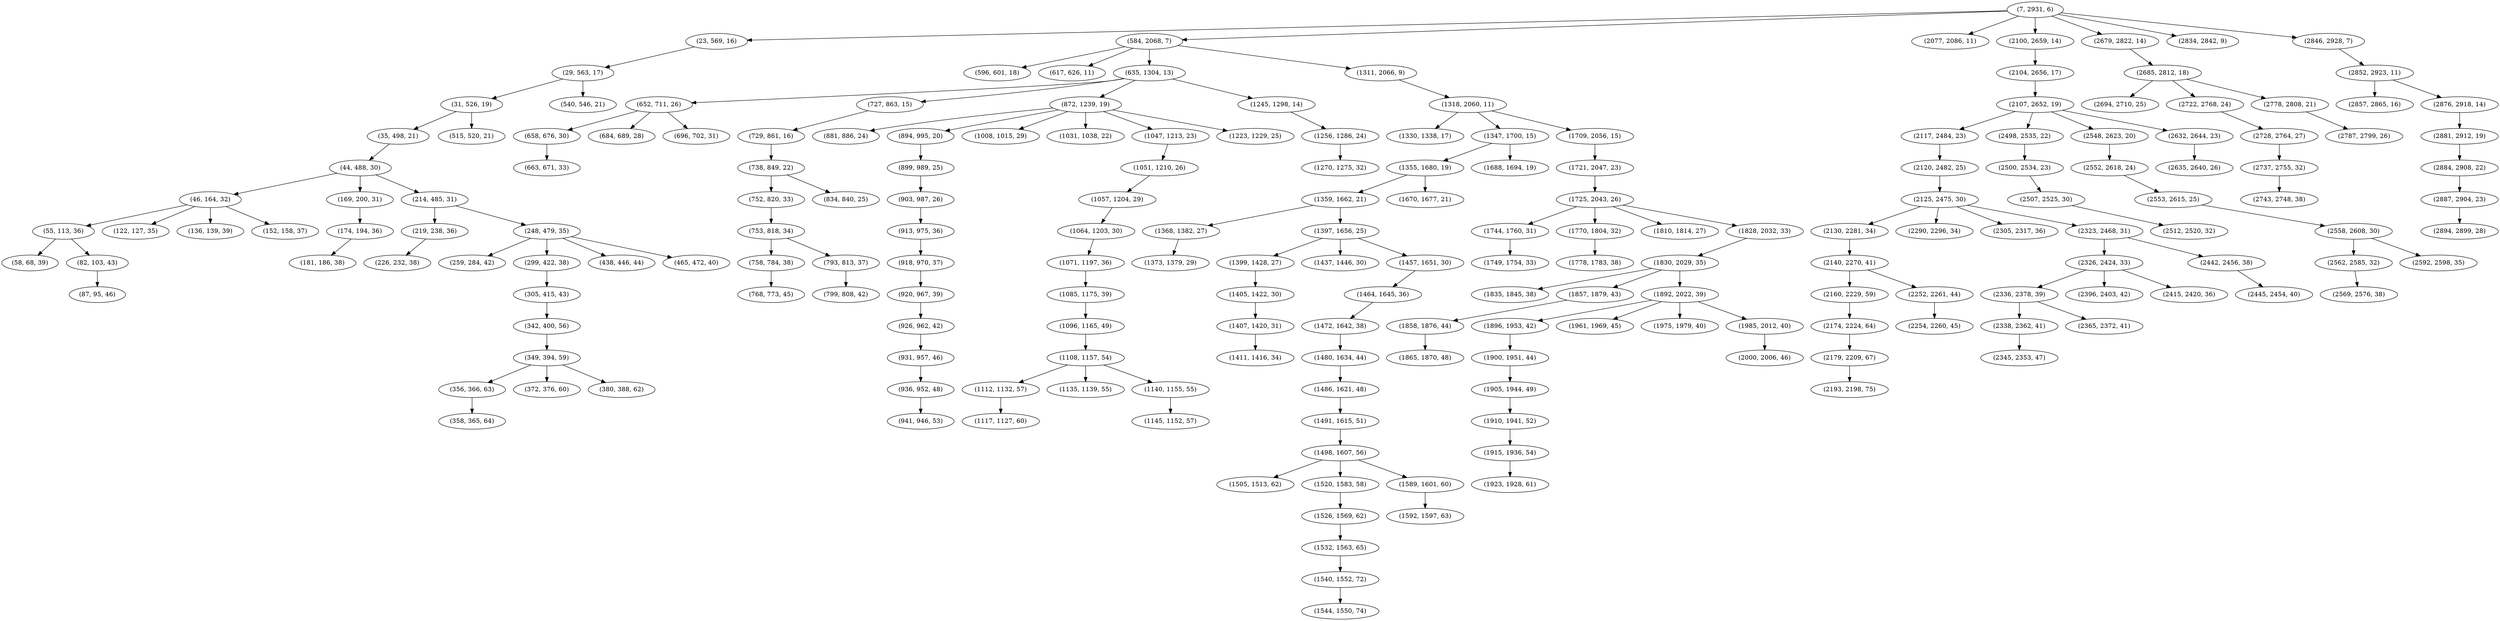 digraph tree {
    "(7, 2931, 6)";
    "(23, 569, 16)";
    "(29, 563, 17)";
    "(31, 526, 19)";
    "(35, 498, 21)";
    "(44, 488, 30)";
    "(46, 164, 32)";
    "(55, 113, 36)";
    "(58, 68, 39)";
    "(82, 103, 43)";
    "(87, 95, 46)";
    "(122, 127, 35)";
    "(136, 139, 39)";
    "(152, 158, 37)";
    "(169, 200, 31)";
    "(174, 194, 36)";
    "(181, 186, 38)";
    "(214, 485, 31)";
    "(219, 238, 36)";
    "(226, 232, 38)";
    "(248, 479, 35)";
    "(259, 284, 42)";
    "(299, 422, 38)";
    "(305, 415, 43)";
    "(342, 400, 56)";
    "(349, 394, 59)";
    "(356, 366, 63)";
    "(358, 365, 64)";
    "(372, 376, 60)";
    "(380, 388, 62)";
    "(438, 446, 44)";
    "(465, 472, 40)";
    "(515, 520, 21)";
    "(540, 546, 21)";
    "(584, 2068, 7)";
    "(596, 601, 18)";
    "(617, 626, 11)";
    "(635, 1304, 13)";
    "(652, 711, 26)";
    "(658, 676, 30)";
    "(663, 671, 33)";
    "(684, 689, 28)";
    "(696, 702, 31)";
    "(727, 863, 15)";
    "(729, 861, 16)";
    "(738, 849, 22)";
    "(752, 820, 33)";
    "(753, 818, 34)";
    "(758, 784, 38)";
    "(768, 773, 45)";
    "(793, 813, 37)";
    "(799, 808, 42)";
    "(834, 840, 25)";
    "(872, 1239, 19)";
    "(881, 886, 24)";
    "(894, 995, 20)";
    "(899, 989, 25)";
    "(903, 987, 26)";
    "(913, 975, 36)";
    "(918, 970, 37)";
    "(920, 967, 39)";
    "(926, 962, 42)";
    "(931, 957, 46)";
    "(936, 952, 48)";
    "(941, 946, 53)";
    "(1008, 1015, 29)";
    "(1031, 1038, 22)";
    "(1047, 1213, 23)";
    "(1051, 1210, 26)";
    "(1057, 1204, 29)";
    "(1064, 1203, 30)";
    "(1071, 1197, 36)";
    "(1085, 1175, 39)";
    "(1096, 1165, 49)";
    "(1108, 1157, 54)";
    "(1112, 1132, 57)";
    "(1117, 1127, 60)";
    "(1135, 1139, 55)";
    "(1140, 1155, 55)";
    "(1145, 1152, 57)";
    "(1223, 1229, 25)";
    "(1245, 1298, 14)";
    "(1256, 1286, 24)";
    "(1270, 1275, 32)";
    "(1311, 2066, 9)";
    "(1318, 2060, 11)";
    "(1330, 1338, 17)";
    "(1347, 1700, 15)";
    "(1355, 1680, 19)";
    "(1359, 1662, 21)";
    "(1368, 1382, 27)";
    "(1373, 1379, 29)";
    "(1397, 1656, 25)";
    "(1399, 1428, 27)";
    "(1405, 1422, 30)";
    "(1407, 1420, 31)";
    "(1411, 1416, 34)";
    "(1437, 1446, 30)";
    "(1457, 1651, 30)";
    "(1464, 1645, 36)";
    "(1472, 1642, 38)";
    "(1480, 1634, 44)";
    "(1486, 1621, 48)";
    "(1491, 1615, 51)";
    "(1498, 1607, 56)";
    "(1505, 1513, 62)";
    "(1520, 1583, 58)";
    "(1526, 1569, 62)";
    "(1532, 1563, 65)";
    "(1540, 1552, 72)";
    "(1544, 1550, 74)";
    "(1589, 1601, 60)";
    "(1592, 1597, 63)";
    "(1670, 1677, 21)";
    "(1688, 1694, 19)";
    "(1709, 2056, 15)";
    "(1721, 2047, 23)";
    "(1725, 2043, 26)";
    "(1744, 1760, 31)";
    "(1749, 1754, 33)";
    "(1770, 1804, 32)";
    "(1778, 1783, 38)";
    "(1810, 1814, 27)";
    "(1828, 2032, 33)";
    "(1830, 2029, 35)";
    "(1835, 1845, 38)";
    "(1857, 1879, 43)";
    "(1858, 1876, 44)";
    "(1865, 1870, 48)";
    "(1892, 2022, 39)";
    "(1896, 1953, 42)";
    "(1900, 1951, 44)";
    "(1905, 1944, 49)";
    "(1910, 1941, 52)";
    "(1915, 1936, 54)";
    "(1923, 1928, 61)";
    "(1961, 1969, 45)";
    "(1975, 1979, 40)";
    "(1985, 2012, 40)";
    "(2000, 2006, 46)";
    "(2077, 2086, 11)";
    "(2100, 2659, 14)";
    "(2104, 2656, 17)";
    "(2107, 2652, 19)";
    "(2117, 2484, 23)";
    "(2120, 2482, 25)";
    "(2125, 2475, 30)";
    "(2130, 2281, 34)";
    "(2140, 2270, 41)";
    "(2160, 2229, 59)";
    "(2174, 2224, 64)";
    "(2179, 2209, 67)";
    "(2193, 2198, 75)";
    "(2252, 2261, 44)";
    "(2254, 2260, 45)";
    "(2290, 2296, 34)";
    "(2305, 2317, 36)";
    "(2323, 2468, 31)";
    "(2326, 2424, 33)";
    "(2336, 2378, 39)";
    "(2338, 2362, 41)";
    "(2345, 2353, 47)";
    "(2365, 2372, 41)";
    "(2396, 2403, 42)";
    "(2415, 2420, 36)";
    "(2442, 2456, 38)";
    "(2445, 2454, 40)";
    "(2498, 2535, 22)";
    "(2500, 2534, 23)";
    "(2507, 2525, 30)";
    "(2512, 2520, 32)";
    "(2548, 2623, 20)";
    "(2552, 2618, 24)";
    "(2553, 2615, 25)";
    "(2558, 2608, 30)";
    "(2562, 2585, 32)";
    "(2569, 2576, 38)";
    "(2592, 2598, 35)";
    "(2632, 2644, 23)";
    "(2635, 2640, 26)";
    "(2679, 2822, 14)";
    "(2685, 2812, 18)";
    "(2694, 2710, 25)";
    "(2722, 2768, 24)";
    "(2728, 2764, 27)";
    "(2737, 2755, 32)";
    "(2743, 2748, 38)";
    "(2778, 2808, 21)";
    "(2787, 2799, 26)";
    "(2834, 2842, 9)";
    "(2846, 2928, 7)";
    "(2852, 2923, 11)";
    "(2857, 2865, 16)";
    "(2876, 2918, 14)";
    "(2881, 2912, 19)";
    "(2884, 2908, 22)";
    "(2887, 2904, 23)";
    "(2894, 2899, 28)";
    "(7, 2931, 6)" -> "(23, 569, 16)";
    "(7, 2931, 6)" -> "(584, 2068, 7)";
    "(7, 2931, 6)" -> "(2077, 2086, 11)";
    "(7, 2931, 6)" -> "(2100, 2659, 14)";
    "(7, 2931, 6)" -> "(2679, 2822, 14)";
    "(7, 2931, 6)" -> "(2834, 2842, 9)";
    "(7, 2931, 6)" -> "(2846, 2928, 7)";
    "(23, 569, 16)" -> "(29, 563, 17)";
    "(29, 563, 17)" -> "(31, 526, 19)";
    "(29, 563, 17)" -> "(540, 546, 21)";
    "(31, 526, 19)" -> "(35, 498, 21)";
    "(31, 526, 19)" -> "(515, 520, 21)";
    "(35, 498, 21)" -> "(44, 488, 30)";
    "(44, 488, 30)" -> "(46, 164, 32)";
    "(44, 488, 30)" -> "(169, 200, 31)";
    "(44, 488, 30)" -> "(214, 485, 31)";
    "(46, 164, 32)" -> "(55, 113, 36)";
    "(46, 164, 32)" -> "(122, 127, 35)";
    "(46, 164, 32)" -> "(136, 139, 39)";
    "(46, 164, 32)" -> "(152, 158, 37)";
    "(55, 113, 36)" -> "(58, 68, 39)";
    "(55, 113, 36)" -> "(82, 103, 43)";
    "(82, 103, 43)" -> "(87, 95, 46)";
    "(169, 200, 31)" -> "(174, 194, 36)";
    "(174, 194, 36)" -> "(181, 186, 38)";
    "(214, 485, 31)" -> "(219, 238, 36)";
    "(214, 485, 31)" -> "(248, 479, 35)";
    "(219, 238, 36)" -> "(226, 232, 38)";
    "(248, 479, 35)" -> "(259, 284, 42)";
    "(248, 479, 35)" -> "(299, 422, 38)";
    "(248, 479, 35)" -> "(438, 446, 44)";
    "(248, 479, 35)" -> "(465, 472, 40)";
    "(299, 422, 38)" -> "(305, 415, 43)";
    "(305, 415, 43)" -> "(342, 400, 56)";
    "(342, 400, 56)" -> "(349, 394, 59)";
    "(349, 394, 59)" -> "(356, 366, 63)";
    "(349, 394, 59)" -> "(372, 376, 60)";
    "(349, 394, 59)" -> "(380, 388, 62)";
    "(356, 366, 63)" -> "(358, 365, 64)";
    "(584, 2068, 7)" -> "(596, 601, 18)";
    "(584, 2068, 7)" -> "(617, 626, 11)";
    "(584, 2068, 7)" -> "(635, 1304, 13)";
    "(584, 2068, 7)" -> "(1311, 2066, 9)";
    "(635, 1304, 13)" -> "(652, 711, 26)";
    "(635, 1304, 13)" -> "(727, 863, 15)";
    "(635, 1304, 13)" -> "(872, 1239, 19)";
    "(635, 1304, 13)" -> "(1245, 1298, 14)";
    "(652, 711, 26)" -> "(658, 676, 30)";
    "(652, 711, 26)" -> "(684, 689, 28)";
    "(652, 711, 26)" -> "(696, 702, 31)";
    "(658, 676, 30)" -> "(663, 671, 33)";
    "(727, 863, 15)" -> "(729, 861, 16)";
    "(729, 861, 16)" -> "(738, 849, 22)";
    "(738, 849, 22)" -> "(752, 820, 33)";
    "(738, 849, 22)" -> "(834, 840, 25)";
    "(752, 820, 33)" -> "(753, 818, 34)";
    "(753, 818, 34)" -> "(758, 784, 38)";
    "(753, 818, 34)" -> "(793, 813, 37)";
    "(758, 784, 38)" -> "(768, 773, 45)";
    "(793, 813, 37)" -> "(799, 808, 42)";
    "(872, 1239, 19)" -> "(881, 886, 24)";
    "(872, 1239, 19)" -> "(894, 995, 20)";
    "(872, 1239, 19)" -> "(1008, 1015, 29)";
    "(872, 1239, 19)" -> "(1031, 1038, 22)";
    "(872, 1239, 19)" -> "(1047, 1213, 23)";
    "(872, 1239, 19)" -> "(1223, 1229, 25)";
    "(894, 995, 20)" -> "(899, 989, 25)";
    "(899, 989, 25)" -> "(903, 987, 26)";
    "(903, 987, 26)" -> "(913, 975, 36)";
    "(913, 975, 36)" -> "(918, 970, 37)";
    "(918, 970, 37)" -> "(920, 967, 39)";
    "(920, 967, 39)" -> "(926, 962, 42)";
    "(926, 962, 42)" -> "(931, 957, 46)";
    "(931, 957, 46)" -> "(936, 952, 48)";
    "(936, 952, 48)" -> "(941, 946, 53)";
    "(1047, 1213, 23)" -> "(1051, 1210, 26)";
    "(1051, 1210, 26)" -> "(1057, 1204, 29)";
    "(1057, 1204, 29)" -> "(1064, 1203, 30)";
    "(1064, 1203, 30)" -> "(1071, 1197, 36)";
    "(1071, 1197, 36)" -> "(1085, 1175, 39)";
    "(1085, 1175, 39)" -> "(1096, 1165, 49)";
    "(1096, 1165, 49)" -> "(1108, 1157, 54)";
    "(1108, 1157, 54)" -> "(1112, 1132, 57)";
    "(1108, 1157, 54)" -> "(1135, 1139, 55)";
    "(1108, 1157, 54)" -> "(1140, 1155, 55)";
    "(1112, 1132, 57)" -> "(1117, 1127, 60)";
    "(1140, 1155, 55)" -> "(1145, 1152, 57)";
    "(1245, 1298, 14)" -> "(1256, 1286, 24)";
    "(1256, 1286, 24)" -> "(1270, 1275, 32)";
    "(1311, 2066, 9)" -> "(1318, 2060, 11)";
    "(1318, 2060, 11)" -> "(1330, 1338, 17)";
    "(1318, 2060, 11)" -> "(1347, 1700, 15)";
    "(1318, 2060, 11)" -> "(1709, 2056, 15)";
    "(1347, 1700, 15)" -> "(1355, 1680, 19)";
    "(1347, 1700, 15)" -> "(1688, 1694, 19)";
    "(1355, 1680, 19)" -> "(1359, 1662, 21)";
    "(1355, 1680, 19)" -> "(1670, 1677, 21)";
    "(1359, 1662, 21)" -> "(1368, 1382, 27)";
    "(1359, 1662, 21)" -> "(1397, 1656, 25)";
    "(1368, 1382, 27)" -> "(1373, 1379, 29)";
    "(1397, 1656, 25)" -> "(1399, 1428, 27)";
    "(1397, 1656, 25)" -> "(1437, 1446, 30)";
    "(1397, 1656, 25)" -> "(1457, 1651, 30)";
    "(1399, 1428, 27)" -> "(1405, 1422, 30)";
    "(1405, 1422, 30)" -> "(1407, 1420, 31)";
    "(1407, 1420, 31)" -> "(1411, 1416, 34)";
    "(1457, 1651, 30)" -> "(1464, 1645, 36)";
    "(1464, 1645, 36)" -> "(1472, 1642, 38)";
    "(1472, 1642, 38)" -> "(1480, 1634, 44)";
    "(1480, 1634, 44)" -> "(1486, 1621, 48)";
    "(1486, 1621, 48)" -> "(1491, 1615, 51)";
    "(1491, 1615, 51)" -> "(1498, 1607, 56)";
    "(1498, 1607, 56)" -> "(1505, 1513, 62)";
    "(1498, 1607, 56)" -> "(1520, 1583, 58)";
    "(1498, 1607, 56)" -> "(1589, 1601, 60)";
    "(1520, 1583, 58)" -> "(1526, 1569, 62)";
    "(1526, 1569, 62)" -> "(1532, 1563, 65)";
    "(1532, 1563, 65)" -> "(1540, 1552, 72)";
    "(1540, 1552, 72)" -> "(1544, 1550, 74)";
    "(1589, 1601, 60)" -> "(1592, 1597, 63)";
    "(1709, 2056, 15)" -> "(1721, 2047, 23)";
    "(1721, 2047, 23)" -> "(1725, 2043, 26)";
    "(1725, 2043, 26)" -> "(1744, 1760, 31)";
    "(1725, 2043, 26)" -> "(1770, 1804, 32)";
    "(1725, 2043, 26)" -> "(1810, 1814, 27)";
    "(1725, 2043, 26)" -> "(1828, 2032, 33)";
    "(1744, 1760, 31)" -> "(1749, 1754, 33)";
    "(1770, 1804, 32)" -> "(1778, 1783, 38)";
    "(1828, 2032, 33)" -> "(1830, 2029, 35)";
    "(1830, 2029, 35)" -> "(1835, 1845, 38)";
    "(1830, 2029, 35)" -> "(1857, 1879, 43)";
    "(1830, 2029, 35)" -> "(1892, 2022, 39)";
    "(1857, 1879, 43)" -> "(1858, 1876, 44)";
    "(1858, 1876, 44)" -> "(1865, 1870, 48)";
    "(1892, 2022, 39)" -> "(1896, 1953, 42)";
    "(1892, 2022, 39)" -> "(1961, 1969, 45)";
    "(1892, 2022, 39)" -> "(1975, 1979, 40)";
    "(1892, 2022, 39)" -> "(1985, 2012, 40)";
    "(1896, 1953, 42)" -> "(1900, 1951, 44)";
    "(1900, 1951, 44)" -> "(1905, 1944, 49)";
    "(1905, 1944, 49)" -> "(1910, 1941, 52)";
    "(1910, 1941, 52)" -> "(1915, 1936, 54)";
    "(1915, 1936, 54)" -> "(1923, 1928, 61)";
    "(1985, 2012, 40)" -> "(2000, 2006, 46)";
    "(2100, 2659, 14)" -> "(2104, 2656, 17)";
    "(2104, 2656, 17)" -> "(2107, 2652, 19)";
    "(2107, 2652, 19)" -> "(2117, 2484, 23)";
    "(2107, 2652, 19)" -> "(2498, 2535, 22)";
    "(2107, 2652, 19)" -> "(2548, 2623, 20)";
    "(2107, 2652, 19)" -> "(2632, 2644, 23)";
    "(2117, 2484, 23)" -> "(2120, 2482, 25)";
    "(2120, 2482, 25)" -> "(2125, 2475, 30)";
    "(2125, 2475, 30)" -> "(2130, 2281, 34)";
    "(2125, 2475, 30)" -> "(2290, 2296, 34)";
    "(2125, 2475, 30)" -> "(2305, 2317, 36)";
    "(2125, 2475, 30)" -> "(2323, 2468, 31)";
    "(2130, 2281, 34)" -> "(2140, 2270, 41)";
    "(2140, 2270, 41)" -> "(2160, 2229, 59)";
    "(2140, 2270, 41)" -> "(2252, 2261, 44)";
    "(2160, 2229, 59)" -> "(2174, 2224, 64)";
    "(2174, 2224, 64)" -> "(2179, 2209, 67)";
    "(2179, 2209, 67)" -> "(2193, 2198, 75)";
    "(2252, 2261, 44)" -> "(2254, 2260, 45)";
    "(2323, 2468, 31)" -> "(2326, 2424, 33)";
    "(2323, 2468, 31)" -> "(2442, 2456, 38)";
    "(2326, 2424, 33)" -> "(2336, 2378, 39)";
    "(2326, 2424, 33)" -> "(2396, 2403, 42)";
    "(2326, 2424, 33)" -> "(2415, 2420, 36)";
    "(2336, 2378, 39)" -> "(2338, 2362, 41)";
    "(2336, 2378, 39)" -> "(2365, 2372, 41)";
    "(2338, 2362, 41)" -> "(2345, 2353, 47)";
    "(2442, 2456, 38)" -> "(2445, 2454, 40)";
    "(2498, 2535, 22)" -> "(2500, 2534, 23)";
    "(2500, 2534, 23)" -> "(2507, 2525, 30)";
    "(2507, 2525, 30)" -> "(2512, 2520, 32)";
    "(2548, 2623, 20)" -> "(2552, 2618, 24)";
    "(2552, 2618, 24)" -> "(2553, 2615, 25)";
    "(2553, 2615, 25)" -> "(2558, 2608, 30)";
    "(2558, 2608, 30)" -> "(2562, 2585, 32)";
    "(2558, 2608, 30)" -> "(2592, 2598, 35)";
    "(2562, 2585, 32)" -> "(2569, 2576, 38)";
    "(2632, 2644, 23)" -> "(2635, 2640, 26)";
    "(2679, 2822, 14)" -> "(2685, 2812, 18)";
    "(2685, 2812, 18)" -> "(2694, 2710, 25)";
    "(2685, 2812, 18)" -> "(2722, 2768, 24)";
    "(2685, 2812, 18)" -> "(2778, 2808, 21)";
    "(2722, 2768, 24)" -> "(2728, 2764, 27)";
    "(2728, 2764, 27)" -> "(2737, 2755, 32)";
    "(2737, 2755, 32)" -> "(2743, 2748, 38)";
    "(2778, 2808, 21)" -> "(2787, 2799, 26)";
    "(2846, 2928, 7)" -> "(2852, 2923, 11)";
    "(2852, 2923, 11)" -> "(2857, 2865, 16)";
    "(2852, 2923, 11)" -> "(2876, 2918, 14)";
    "(2876, 2918, 14)" -> "(2881, 2912, 19)";
    "(2881, 2912, 19)" -> "(2884, 2908, 22)";
    "(2884, 2908, 22)" -> "(2887, 2904, 23)";
    "(2887, 2904, 23)" -> "(2894, 2899, 28)";
}

